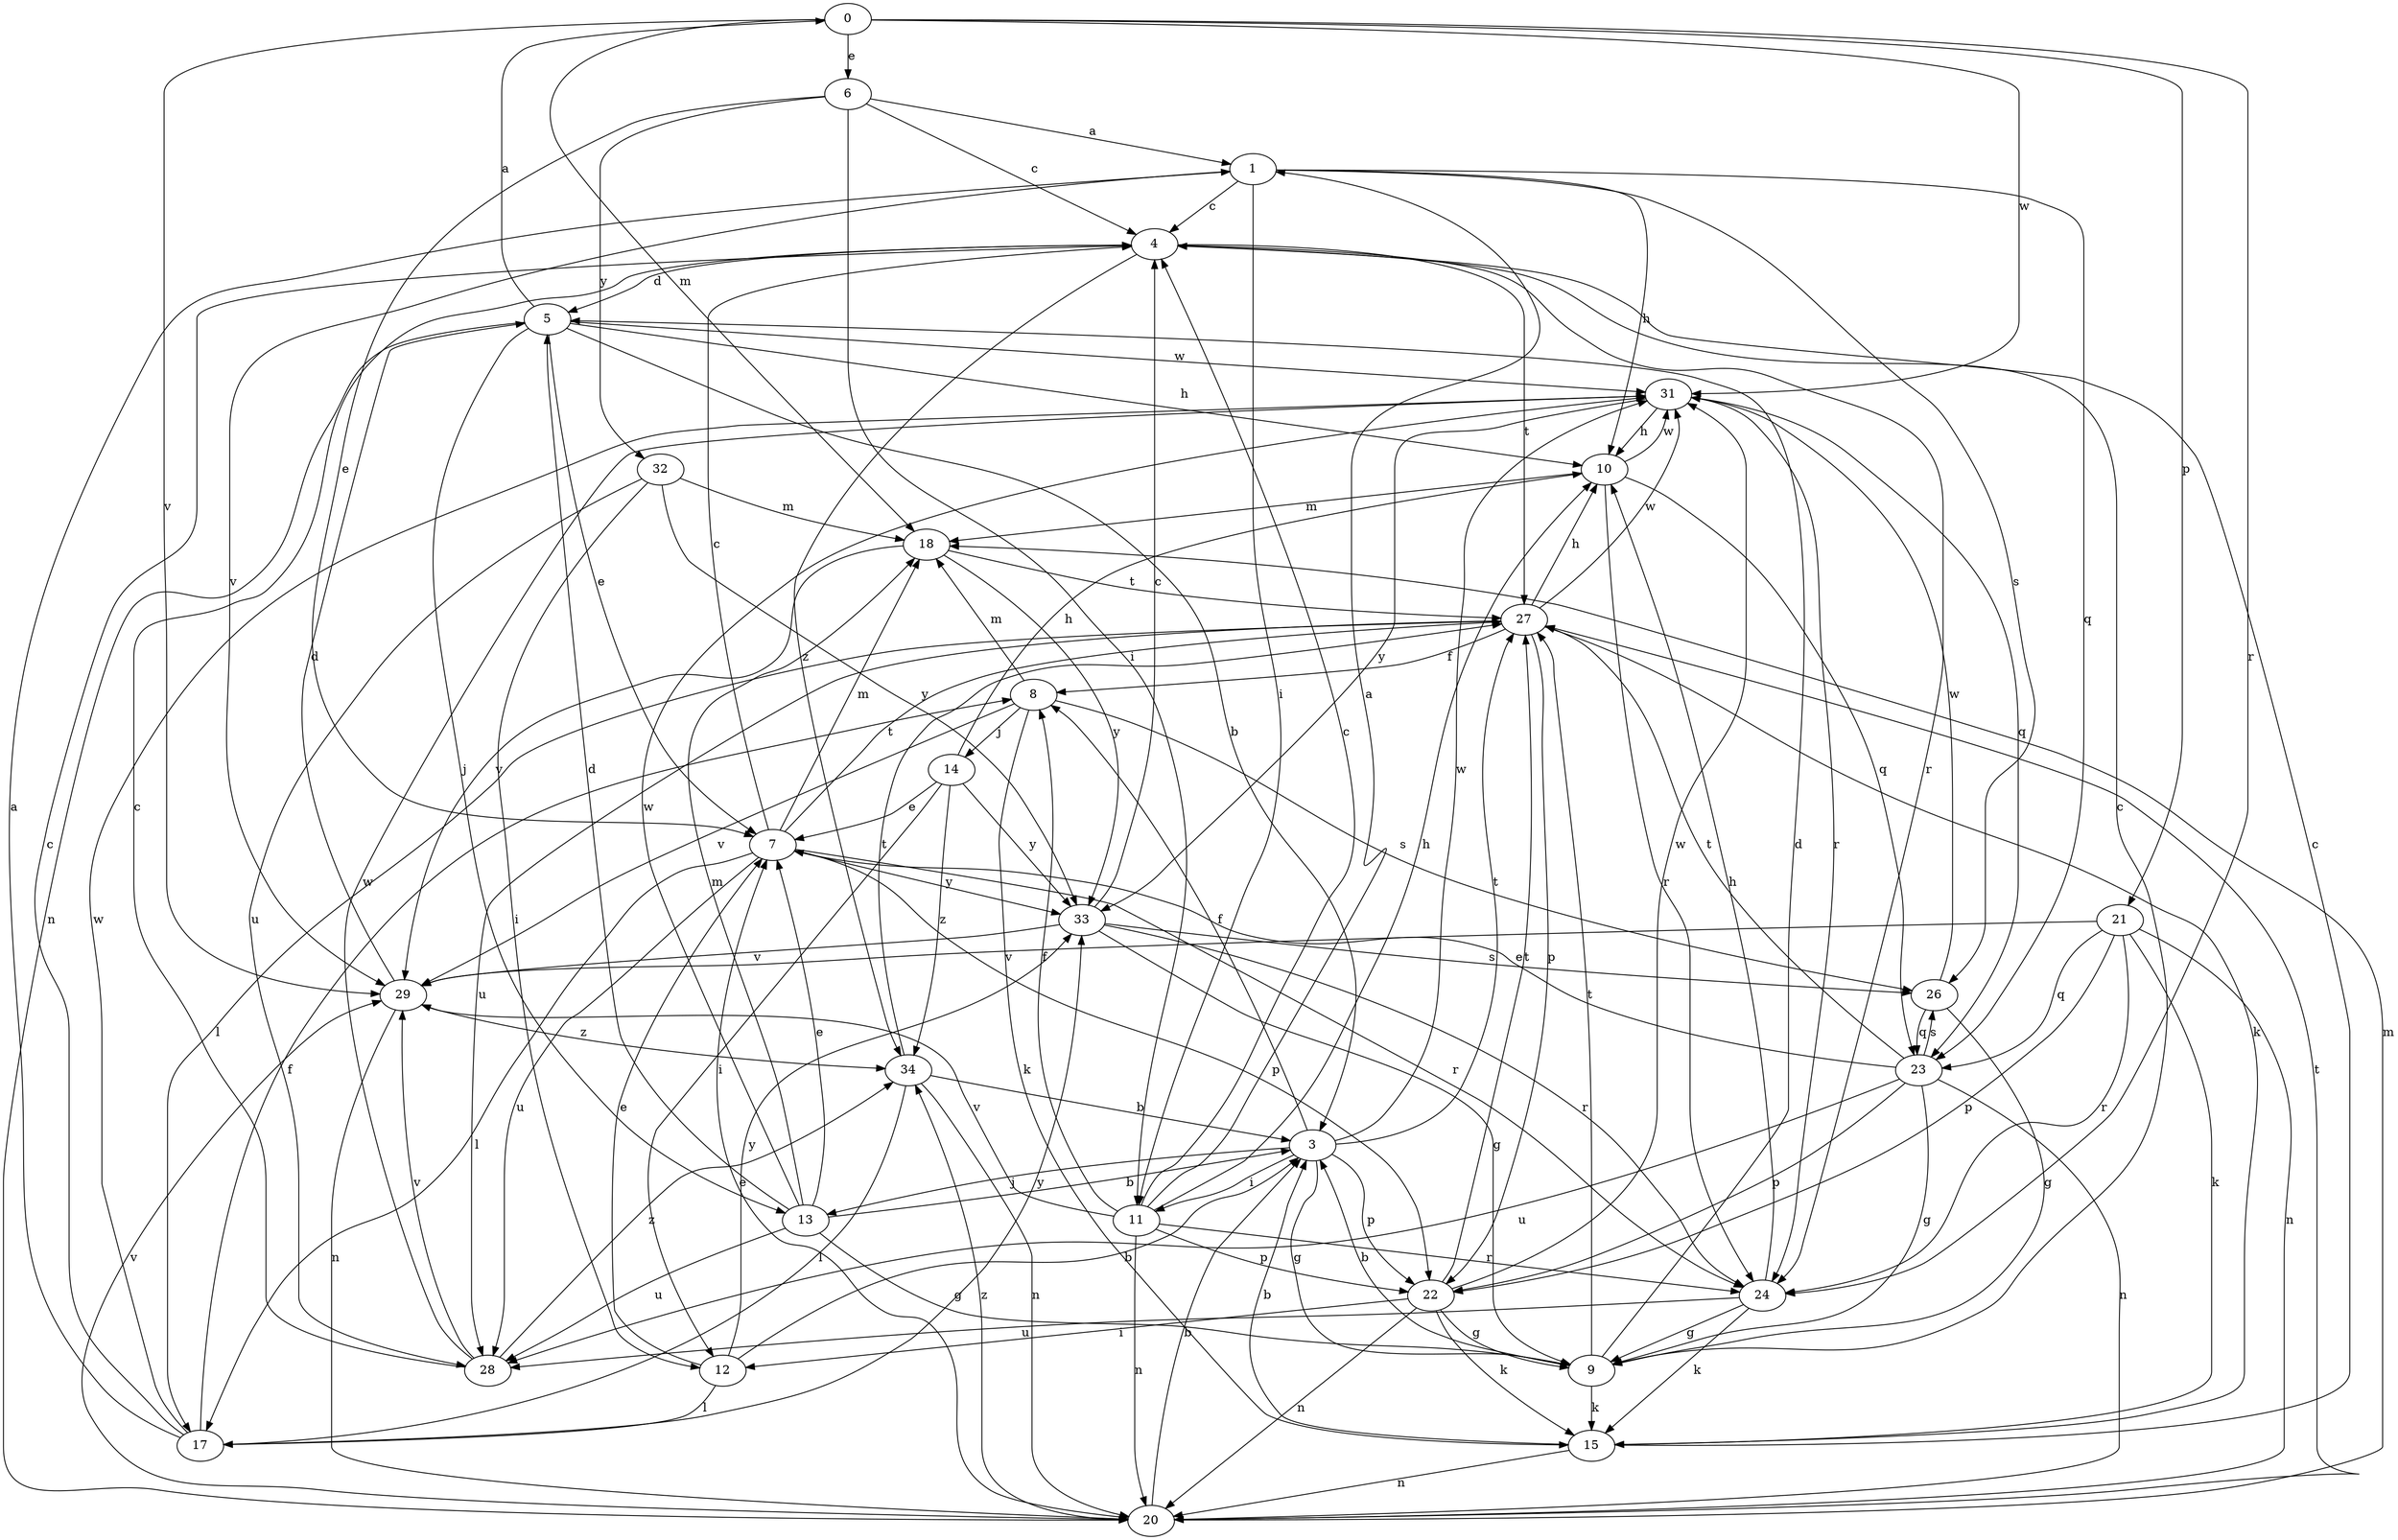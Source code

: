 strict digraph  {
0;
1;
3;
4;
5;
6;
7;
8;
9;
10;
11;
12;
13;
14;
15;
17;
18;
20;
21;
22;
23;
24;
26;
27;
28;
29;
31;
32;
33;
34;
0 -> 6  [label=e];
0 -> 18  [label=m];
0 -> 21  [label=p];
0 -> 24  [label=r];
0 -> 29  [label=v];
0 -> 31  [label=w];
1 -> 4  [label=c];
1 -> 10  [label=h];
1 -> 11  [label=i];
1 -> 23  [label=q];
1 -> 26  [label=s];
1 -> 29  [label=v];
3 -> 8  [label=f];
3 -> 9  [label=g];
3 -> 11  [label=i];
3 -> 13  [label=j];
3 -> 22  [label=p];
3 -> 27  [label=t];
3 -> 31  [label=w];
4 -> 5  [label=d];
4 -> 24  [label=r];
4 -> 27  [label=t];
4 -> 34  [label=z];
5 -> 0  [label=a];
5 -> 3  [label=b];
5 -> 7  [label=e];
5 -> 10  [label=h];
5 -> 13  [label=j];
5 -> 20  [label=n];
5 -> 31  [label=w];
6 -> 1  [label=a];
6 -> 4  [label=c];
6 -> 7  [label=e];
6 -> 11  [label=i];
6 -> 32  [label=y];
7 -> 4  [label=c];
7 -> 17  [label=l];
7 -> 18  [label=m];
7 -> 22  [label=p];
7 -> 24  [label=r];
7 -> 27  [label=t];
7 -> 28  [label=u];
7 -> 33  [label=y];
8 -> 14  [label=j];
8 -> 15  [label=k];
8 -> 18  [label=m];
8 -> 26  [label=s];
8 -> 29  [label=v];
9 -> 3  [label=b];
9 -> 4  [label=c];
9 -> 5  [label=d];
9 -> 15  [label=k];
9 -> 27  [label=t];
10 -> 18  [label=m];
10 -> 23  [label=q];
10 -> 24  [label=r];
10 -> 31  [label=w];
11 -> 1  [label=a];
11 -> 4  [label=c];
11 -> 8  [label=f];
11 -> 10  [label=h];
11 -> 20  [label=n];
11 -> 22  [label=p];
11 -> 24  [label=r];
11 -> 29  [label=v];
12 -> 3  [label=b];
12 -> 7  [label=e];
12 -> 17  [label=l];
12 -> 33  [label=y];
13 -> 3  [label=b];
13 -> 5  [label=d];
13 -> 7  [label=e];
13 -> 9  [label=g];
13 -> 18  [label=m];
13 -> 28  [label=u];
13 -> 31  [label=w];
14 -> 7  [label=e];
14 -> 10  [label=h];
14 -> 12  [label=i];
14 -> 33  [label=y];
14 -> 34  [label=z];
15 -> 3  [label=b];
15 -> 4  [label=c];
15 -> 20  [label=n];
17 -> 1  [label=a];
17 -> 4  [label=c];
17 -> 8  [label=f];
17 -> 31  [label=w];
17 -> 33  [label=y];
18 -> 27  [label=t];
18 -> 29  [label=v];
18 -> 33  [label=y];
20 -> 3  [label=b];
20 -> 7  [label=e];
20 -> 18  [label=m];
20 -> 27  [label=t];
20 -> 29  [label=v];
20 -> 34  [label=z];
21 -> 15  [label=k];
21 -> 20  [label=n];
21 -> 22  [label=p];
21 -> 23  [label=q];
21 -> 24  [label=r];
21 -> 29  [label=v];
22 -> 9  [label=g];
22 -> 12  [label=i];
22 -> 15  [label=k];
22 -> 20  [label=n];
22 -> 27  [label=t];
22 -> 31  [label=w];
23 -> 7  [label=e];
23 -> 9  [label=g];
23 -> 20  [label=n];
23 -> 22  [label=p];
23 -> 26  [label=s];
23 -> 27  [label=t];
23 -> 28  [label=u];
24 -> 9  [label=g];
24 -> 10  [label=h];
24 -> 15  [label=k];
24 -> 28  [label=u];
26 -> 9  [label=g];
26 -> 23  [label=q];
26 -> 31  [label=w];
27 -> 8  [label=f];
27 -> 10  [label=h];
27 -> 15  [label=k];
27 -> 17  [label=l];
27 -> 22  [label=p];
27 -> 28  [label=u];
27 -> 31  [label=w];
28 -> 4  [label=c];
28 -> 29  [label=v];
28 -> 31  [label=w];
28 -> 34  [label=z];
29 -> 5  [label=d];
29 -> 20  [label=n];
29 -> 34  [label=z];
31 -> 10  [label=h];
31 -> 23  [label=q];
31 -> 24  [label=r];
31 -> 33  [label=y];
32 -> 12  [label=i];
32 -> 18  [label=m];
32 -> 28  [label=u];
32 -> 33  [label=y];
33 -> 4  [label=c];
33 -> 9  [label=g];
33 -> 24  [label=r];
33 -> 26  [label=s];
33 -> 29  [label=v];
34 -> 3  [label=b];
34 -> 17  [label=l];
34 -> 20  [label=n];
34 -> 27  [label=t];
}
